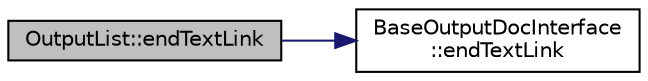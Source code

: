 digraph "OutputList::endTextLink"
{
 // LATEX_PDF_SIZE
  edge [fontname="Helvetica",fontsize="10",labelfontname="Helvetica",labelfontsize="10"];
  node [fontname="Helvetica",fontsize="10",shape=record];
  rankdir="LR";
  Node1 [label="OutputList::endTextLink",height=0.2,width=0.4,color="black", fillcolor="grey75", style="filled", fontcolor="black",tooltip=" "];
  Node1 -> Node2 [color="midnightblue",fontsize="10",style="solid",fontname="Helvetica"];
  Node2 [label="BaseOutputDocInterface\l::endTextLink",height=0.2,width=0.4,color="black", fillcolor="white", style="filled",URL="$classBaseOutputDocInterface.html#a5b584fb5f7e3d9747c78a4e13715340a",tooltip=" "];
}
